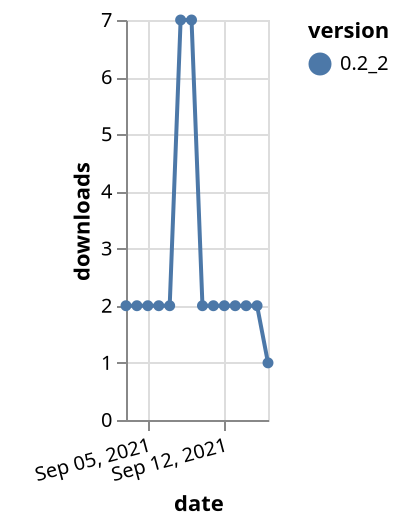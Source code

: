 {"$schema": "https://vega.github.io/schema/vega-lite/v5.json", "description": "A simple bar chart with embedded data.", "data": {"values": [{"date": "2021-09-03", "total": 2983, "delta": 2, "version": "0.2_2"}, {"date": "2021-09-04", "total": 2985, "delta": 2, "version": "0.2_2"}, {"date": "2021-09-05", "total": 2987, "delta": 2, "version": "0.2_2"}, {"date": "2021-09-06", "total": 2989, "delta": 2, "version": "0.2_2"}, {"date": "2021-09-07", "total": 2991, "delta": 2, "version": "0.2_2"}, {"date": "2021-09-08", "total": 2998, "delta": 7, "version": "0.2_2"}, {"date": "2021-09-09", "total": 3005, "delta": 7, "version": "0.2_2"}, {"date": "2021-09-10", "total": 3007, "delta": 2, "version": "0.2_2"}, {"date": "2021-09-11", "total": 3009, "delta": 2, "version": "0.2_2"}, {"date": "2021-09-12", "total": 3011, "delta": 2, "version": "0.2_2"}, {"date": "2021-09-13", "total": 3013, "delta": 2, "version": "0.2_2"}, {"date": "2021-09-14", "total": 3015, "delta": 2, "version": "0.2_2"}, {"date": "2021-09-15", "total": 3017, "delta": 2, "version": "0.2_2"}, {"date": "2021-09-16", "total": 3018, "delta": 1, "version": "0.2_2"}]}, "width": "container", "mark": {"type": "line", "point": {"filled": true}}, "encoding": {"x": {"field": "date", "type": "temporal", "timeUnit": "yearmonthdate", "title": "date", "axis": {"labelAngle": -15}}, "y": {"field": "delta", "type": "quantitative", "title": "downloads"}, "color": {"field": "version", "type": "nominal"}, "tooltip": {"field": "delta"}}}